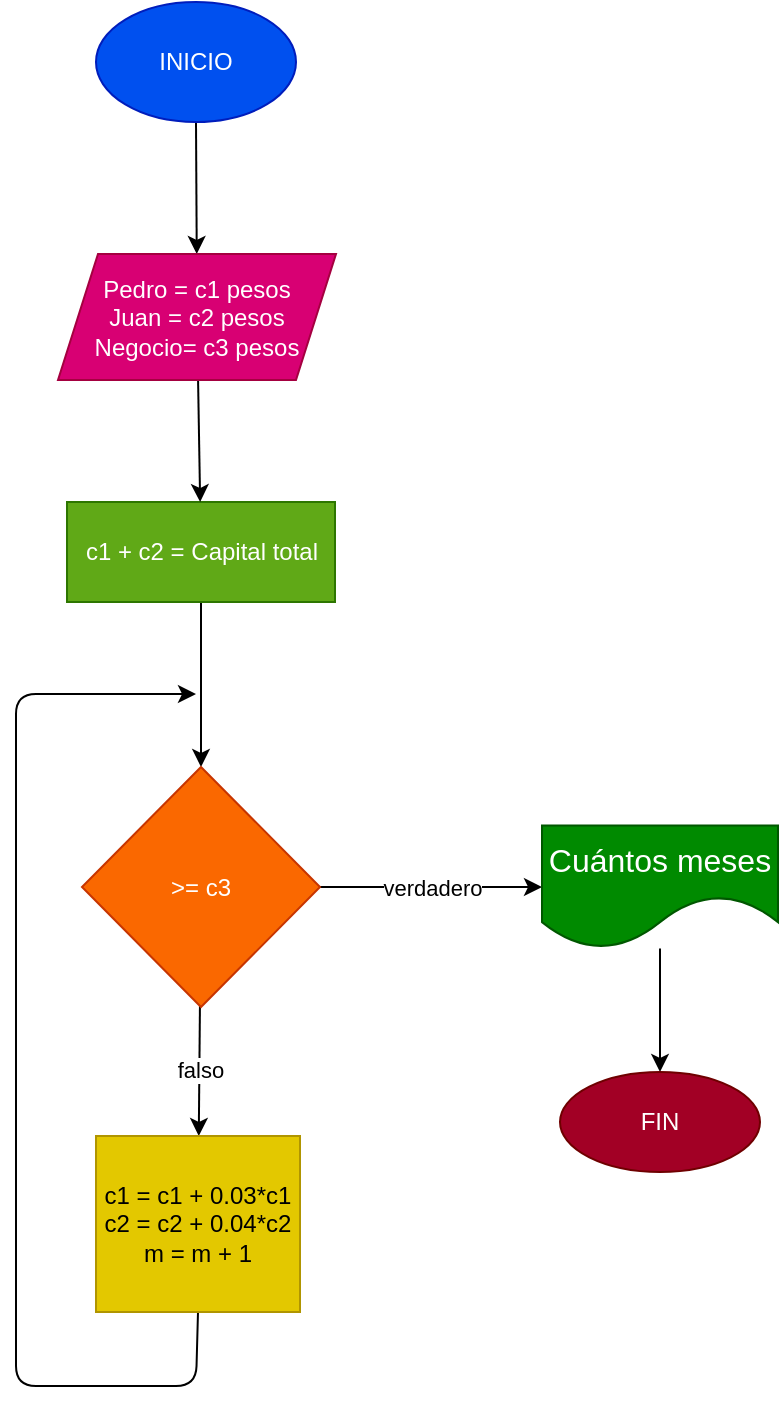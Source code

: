 <mxfile>
    <diagram id="pjaHita-o0_aNUUI49Kb" name="Página-1">
        <mxGraphModel dx="380" dy="388" grid="1" gridSize="10" guides="1" tooltips="1" connect="1" arrows="1" fold="1" page="1" pageScale="1" pageWidth="827" pageHeight="1169" math="0" shadow="0">
            <root>
                <mxCell id="0"/>
                <mxCell id="1" parent="0"/>
                <mxCell id="15" value="" style="edgeStyle=none;html=1;" parent="1" source="3" target="14" edge="1">
                    <mxGeometry relative="1" as="geometry"/>
                </mxCell>
                <mxCell id="3" value="INICIO" style="ellipse;whiteSpace=wrap;html=1;fillColor=#0050ef;fontColor=#ffffff;strokeColor=#001DBC;" parent="1" vertex="1">
                    <mxGeometry x="80" y="1" width="100" height="60" as="geometry"/>
                </mxCell>
                <mxCell id="4" value="" style="edgeStyle=none;html=1;" parent="1" source="5" target="8" edge="1">
                    <mxGeometry relative="1" as="geometry"/>
                </mxCell>
                <mxCell id="5" value="c1 + c2 = Capital total" style="whiteSpace=wrap;html=1;fillColor=#60a917;fontColor=#ffffff;strokeColor=#2D7600;align=center;" parent="1" vertex="1">
                    <mxGeometry x="65.5" y="251" width="134" height="50" as="geometry"/>
                </mxCell>
                <mxCell id="6" value="falso" style="edgeStyle=none;html=1;" parent="1" source="8" target="10" edge="1">
                    <mxGeometry relative="1" as="geometry"/>
                </mxCell>
                <mxCell id="7" value="verdadero" style="edgeStyle=none;html=1;" parent="1" source="8" target="12" edge="1">
                    <mxGeometry relative="1" as="geometry"/>
                </mxCell>
                <mxCell id="8" value="&lt;font color=&quot;#ffffff&quot;&gt;&amp;gt;= c3&lt;/font&gt;" style="rhombus;whiteSpace=wrap;html=1;fillColor=#fa6800;strokeColor=#C73500;fontColor=#000000;" parent="1" vertex="1">
                    <mxGeometry x="73" y="383.5" width="119" height="120" as="geometry"/>
                </mxCell>
                <mxCell id="9" style="edgeStyle=none;html=1;exitX=0.5;exitY=1;exitDx=0;exitDy=0;" parent="1" edge="1">
                    <mxGeometry relative="1" as="geometry">
                        <mxPoint x="130" y="347" as="targetPoint"/>
                        <Array as="points">
                            <mxPoint x="130" y="693"/>
                            <mxPoint x="40" y="693"/>
                            <mxPoint x="40" y="347"/>
                        </Array>
                        <mxPoint x="131" y="656" as="sourcePoint"/>
                    </mxGeometry>
                </mxCell>
                <mxCell id="10" value="c1 = c1 + 0.03*c1&lt;br&gt;c2 = c2 + 0.04*c2&lt;br&gt;m = m + 1" style="whiteSpace=wrap;html=1;fillColor=#e3c800;strokeColor=#B09500;fontColor=#000000;" parent="1" vertex="1">
                    <mxGeometry x="80" y="568" width="102" height="88" as="geometry"/>
                </mxCell>
                <mxCell id="11" value="" style="edgeStyle=none;html=1;" parent="1" source="12" target="13" edge="1">
                    <mxGeometry relative="1" as="geometry"/>
                </mxCell>
                <mxCell id="12" value="&lt;font style=&quot;font-size: 16px&quot;&gt;Cuántos meses&lt;/font&gt;" style="shape=document;whiteSpace=wrap;html=1;boundedLbl=1;fillColor=#008a00;strokeColor=#005700;fontColor=#ffffff;size=0.429;" parent="1" vertex="1">
                    <mxGeometry x="303" y="412.75" width="118" height="61.5" as="geometry"/>
                </mxCell>
                <mxCell id="13" value="FIN" style="ellipse;whiteSpace=wrap;html=1;fillColor=#a20025;strokeColor=#6F0000;fontColor=#ffffff;" parent="1" vertex="1">
                    <mxGeometry x="312" y="536" width="100" height="50" as="geometry"/>
                </mxCell>
                <mxCell id="16" value="" style="edgeStyle=none;html=1;" parent="1" source="14" target="5" edge="1">
                    <mxGeometry relative="1" as="geometry"/>
                </mxCell>
                <mxCell id="14" value="Pedro = c1 pesos&lt;br&gt;Juan = c2 pesos&lt;br&gt;Negocio= c3 pesos" style="shape=parallelogram;perimeter=parallelogramPerimeter;whiteSpace=wrap;html=1;fixedSize=1;fillColor=#d80073;strokeColor=#A50040;fontColor=#ffffff;" parent="1" vertex="1">
                    <mxGeometry x="61" y="127" width="139" height="63" as="geometry"/>
                </mxCell>
            </root>
        </mxGraphModel>
    </diagram>
</mxfile>